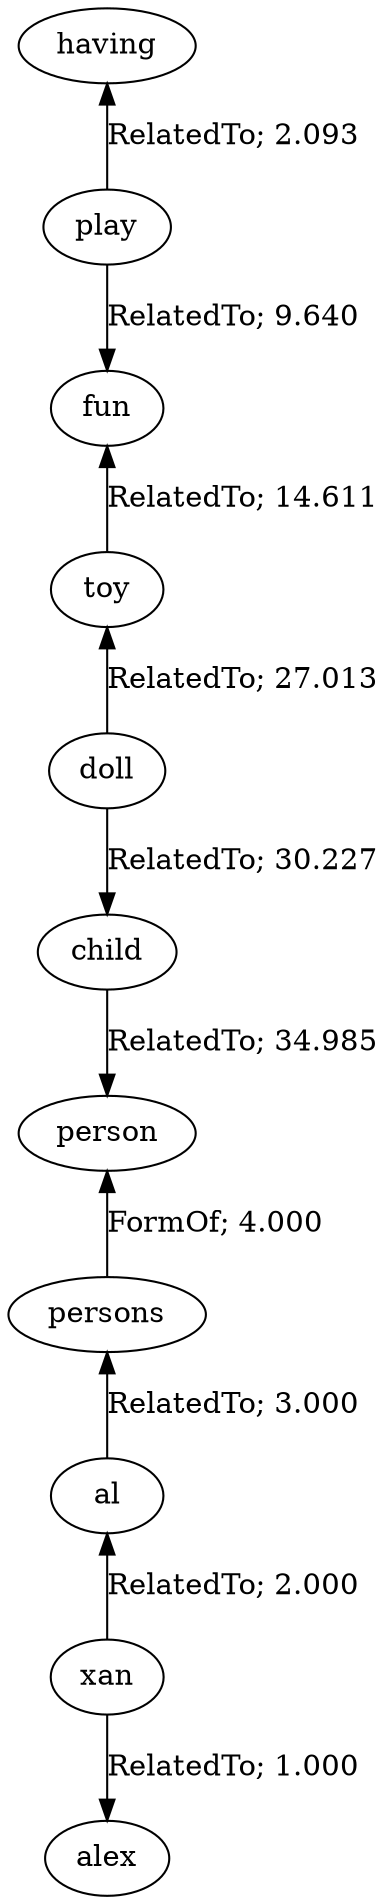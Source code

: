 // The path the concepts from "having" to "alex".Path Length: 10; Weight Sum: 128.56858141407696; Average Weight: 12.856858141407695
digraph "4_a---having-alex---PLen10_WSum128.569_WAvg12.857" {
	0 [label=having]
	1 [label=play]
	2 [label=fun]
	3 [label=toy]
	4 [label=doll]
	5 [label=child]
	6 [label=person]
	7 [label=persons]
	8 [label=al]
	9 [label=xan]
	10 [label=alex]
	0 -> 1 [label="RelatedTo; 2.093" dir=back weight=2.093]
	1 -> 2 [label="RelatedTo; 9.640" dir=forward weight=9.640]
	2 -> 3 [label="RelatedTo; 14.611" dir=back weight=14.611]
	3 -> 4 [label="RelatedTo; 27.013" dir=back weight=27.013]
	4 -> 5 [label="RelatedTo; 30.227" dir=forward weight=30.227]
	5 -> 6 [label="RelatedTo; 34.985" dir=forward weight=34.985]
	6 -> 7 [label="FormOf; 4.000" dir=back weight=4.000]
	7 -> 8 [label="RelatedTo; 3.000" dir=back weight=3.000]
	8 -> 9 [label="RelatedTo; 2.000" dir=back weight=2.000]
	9 -> 10 [label="RelatedTo; 1.000" dir=forward weight=1.000]
}
